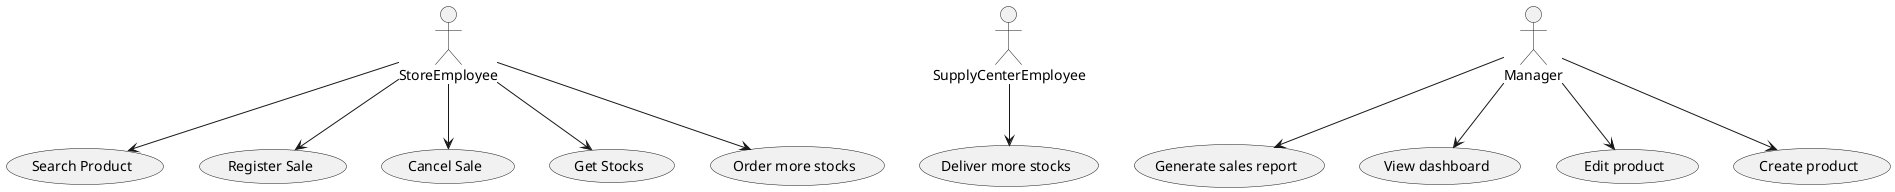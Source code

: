 @startuml use_case
actor StoreEmployee
actor SupplyCenterEmployee
actor Manager

usecase "Search Product" as UC1
usecase "Register Sale" as UC2
usecase "Cancel Sale" as UC3
usecase "Get Stocks" as UC4
usecase "Order more stocks" as UC5

usecase "Deliver more stocks" as UC6

usecase "Generate sales report" as UC7
usecase "View dashboard" as UC8
usecase "Edit product" as UC9
usecase "Create product" as UC10

StoreEmployee --> UC1
StoreEmployee --> UC2
StoreEmployee --> UC3
StoreEmployee --> UC4
StoreEmployee --> UC5
SupplyCenterEmployee --> UC6
Manager --> UC7
Manager --> UC8
Manager --> UC9
Manager --> UC10
@enduml